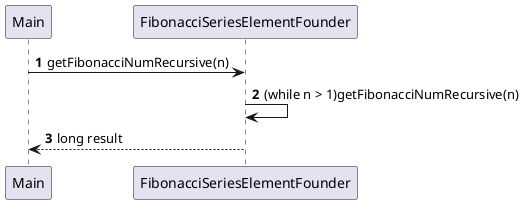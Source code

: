 @startuml
'https://plantuml.com/sequence-diagram

autonumber

Main -> FibonacciSeriesElementFounder: getFibonacciNumRecursive(n)
FibonacciSeriesElementFounder -> FibonacciSeriesElementFounder: (while n > 1)getFibonacciNumRecursive(n)
FibonacciSeriesElementFounder --> Main: long result
@enduml